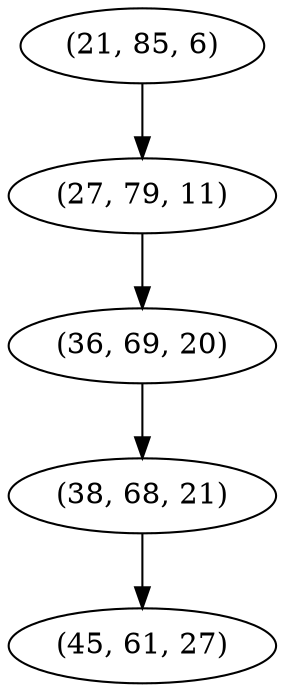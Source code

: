 digraph tree {
    "(21, 85, 6)";
    "(27, 79, 11)";
    "(36, 69, 20)";
    "(38, 68, 21)";
    "(45, 61, 27)";
    "(21, 85, 6)" -> "(27, 79, 11)";
    "(27, 79, 11)" -> "(36, 69, 20)";
    "(36, 69, 20)" -> "(38, 68, 21)";
    "(38, 68, 21)" -> "(45, 61, 27)";
}
